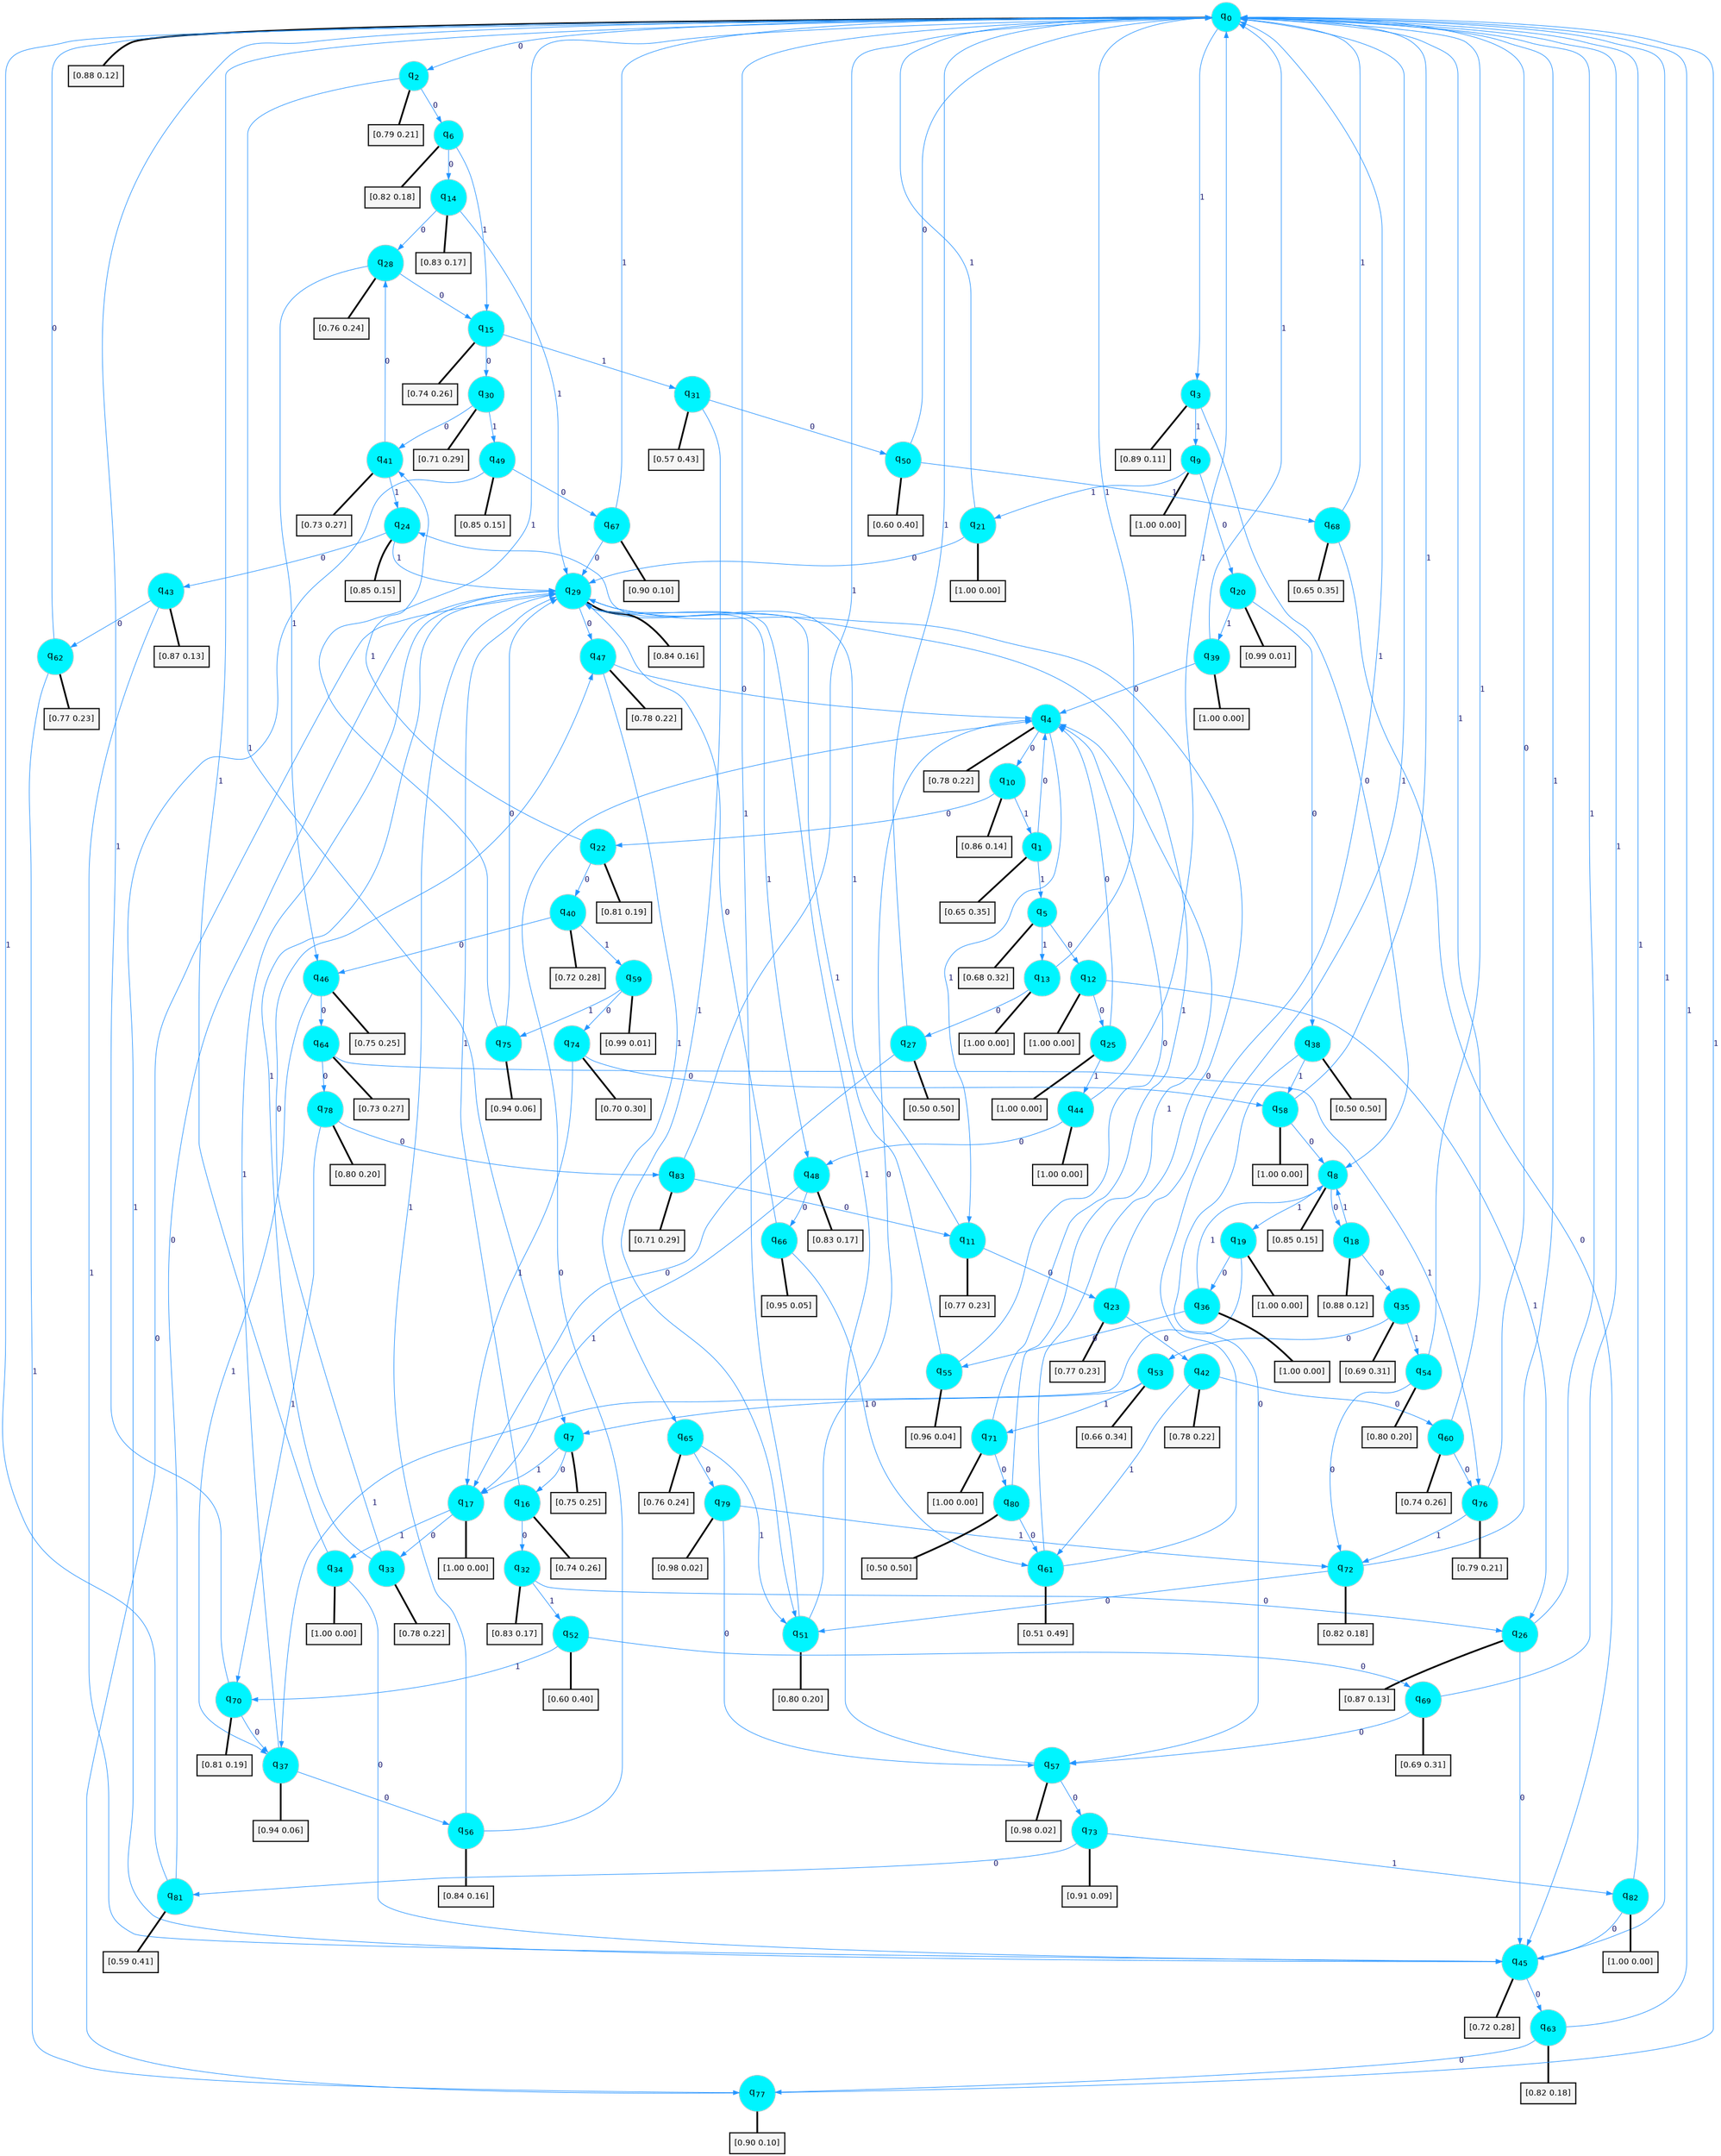 digraph G {
graph [
bgcolor=transparent, dpi=300, rankdir=TD, size="40,25"];
node [
color=gray, fillcolor=turquoise1, fontcolor=black, fontname=Helvetica, fontsize=16, fontweight=bold, shape=circle, style=filled];
edge [
arrowsize=1, color=dodgerblue1, fontcolor=midnightblue, fontname=courier, fontweight=bold, penwidth=1, style=solid, weight=20];
0[label=<q<SUB>0</SUB>>];
1[label=<q<SUB>1</SUB>>];
2[label=<q<SUB>2</SUB>>];
3[label=<q<SUB>3</SUB>>];
4[label=<q<SUB>4</SUB>>];
5[label=<q<SUB>5</SUB>>];
6[label=<q<SUB>6</SUB>>];
7[label=<q<SUB>7</SUB>>];
8[label=<q<SUB>8</SUB>>];
9[label=<q<SUB>9</SUB>>];
10[label=<q<SUB>10</SUB>>];
11[label=<q<SUB>11</SUB>>];
12[label=<q<SUB>12</SUB>>];
13[label=<q<SUB>13</SUB>>];
14[label=<q<SUB>14</SUB>>];
15[label=<q<SUB>15</SUB>>];
16[label=<q<SUB>16</SUB>>];
17[label=<q<SUB>17</SUB>>];
18[label=<q<SUB>18</SUB>>];
19[label=<q<SUB>19</SUB>>];
20[label=<q<SUB>20</SUB>>];
21[label=<q<SUB>21</SUB>>];
22[label=<q<SUB>22</SUB>>];
23[label=<q<SUB>23</SUB>>];
24[label=<q<SUB>24</SUB>>];
25[label=<q<SUB>25</SUB>>];
26[label=<q<SUB>26</SUB>>];
27[label=<q<SUB>27</SUB>>];
28[label=<q<SUB>28</SUB>>];
29[label=<q<SUB>29</SUB>>];
30[label=<q<SUB>30</SUB>>];
31[label=<q<SUB>31</SUB>>];
32[label=<q<SUB>32</SUB>>];
33[label=<q<SUB>33</SUB>>];
34[label=<q<SUB>34</SUB>>];
35[label=<q<SUB>35</SUB>>];
36[label=<q<SUB>36</SUB>>];
37[label=<q<SUB>37</SUB>>];
38[label=<q<SUB>38</SUB>>];
39[label=<q<SUB>39</SUB>>];
40[label=<q<SUB>40</SUB>>];
41[label=<q<SUB>41</SUB>>];
42[label=<q<SUB>42</SUB>>];
43[label=<q<SUB>43</SUB>>];
44[label=<q<SUB>44</SUB>>];
45[label=<q<SUB>45</SUB>>];
46[label=<q<SUB>46</SUB>>];
47[label=<q<SUB>47</SUB>>];
48[label=<q<SUB>48</SUB>>];
49[label=<q<SUB>49</SUB>>];
50[label=<q<SUB>50</SUB>>];
51[label=<q<SUB>51</SUB>>];
52[label=<q<SUB>52</SUB>>];
53[label=<q<SUB>53</SUB>>];
54[label=<q<SUB>54</SUB>>];
55[label=<q<SUB>55</SUB>>];
56[label=<q<SUB>56</SUB>>];
57[label=<q<SUB>57</SUB>>];
58[label=<q<SUB>58</SUB>>];
59[label=<q<SUB>59</SUB>>];
60[label=<q<SUB>60</SUB>>];
61[label=<q<SUB>61</SUB>>];
62[label=<q<SUB>62</SUB>>];
63[label=<q<SUB>63</SUB>>];
64[label=<q<SUB>64</SUB>>];
65[label=<q<SUB>65</SUB>>];
66[label=<q<SUB>66</SUB>>];
67[label=<q<SUB>67</SUB>>];
68[label=<q<SUB>68</SUB>>];
69[label=<q<SUB>69</SUB>>];
70[label=<q<SUB>70</SUB>>];
71[label=<q<SUB>71</SUB>>];
72[label=<q<SUB>72</SUB>>];
73[label=<q<SUB>73</SUB>>];
74[label=<q<SUB>74</SUB>>];
75[label=<q<SUB>75</SUB>>];
76[label=<q<SUB>76</SUB>>];
77[label=<q<SUB>77</SUB>>];
78[label=<q<SUB>78</SUB>>];
79[label=<q<SUB>79</SUB>>];
80[label=<q<SUB>80</SUB>>];
81[label=<q<SUB>81</SUB>>];
82[label=<q<SUB>82</SUB>>];
83[label=<q<SUB>83</SUB>>];
84[label="[0.88 0.12]", shape=box,fontcolor=black, fontname=Helvetica, fontsize=14, penwidth=2, fillcolor=whitesmoke,color=black];
85[label="[0.65 0.35]", shape=box,fontcolor=black, fontname=Helvetica, fontsize=14, penwidth=2, fillcolor=whitesmoke,color=black];
86[label="[0.79 0.21]", shape=box,fontcolor=black, fontname=Helvetica, fontsize=14, penwidth=2, fillcolor=whitesmoke,color=black];
87[label="[0.89 0.11]", shape=box,fontcolor=black, fontname=Helvetica, fontsize=14, penwidth=2, fillcolor=whitesmoke,color=black];
88[label="[0.78 0.22]", shape=box,fontcolor=black, fontname=Helvetica, fontsize=14, penwidth=2, fillcolor=whitesmoke,color=black];
89[label="[0.68 0.32]", shape=box,fontcolor=black, fontname=Helvetica, fontsize=14, penwidth=2, fillcolor=whitesmoke,color=black];
90[label="[0.82 0.18]", shape=box,fontcolor=black, fontname=Helvetica, fontsize=14, penwidth=2, fillcolor=whitesmoke,color=black];
91[label="[0.75 0.25]", shape=box,fontcolor=black, fontname=Helvetica, fontsize=14, penwidth=2, fillcolor=whitesmoke,color=black];
92[label="[0.85 0.15]", shape=box,fontcolor=black, fontname=Helvetica, fontsize=14, penwidth=2, fillcolor=whitesmoke,color=black];
93[label="[1.00 0.00]", shape=box,fontcolor=black, fontname=Helvetica, fontsize=14, penwidth=2, fillcolor=whitesmoke,color=black];
94[label="[0.86 0.14]", shape=box,fontcolor=black, fontname=Helvetica, fontsize=14, penwidth=2, fillcolor=whitesmoke,color=black];
95[label="[0.77 0.23]", shape=box,fontcolor=black, fontname=Helvetica, fontsize=14, penwidth=2, fillcolor=whitesmoke,color=black];
96[label="[1.00 0.00]", shape=box,fontcolor=black, fontname=Helvetica, fontsize=14, penwidth=2, fillcolor=whitesmoke,color=black];
97[label="[1.00 0.00]", shape=box,fontcolor=black, fontname=Helvetica, fontsize=14, penwidth=2, fillcolor=whitesmoke,color=black];
98[label="[0.83 0.17]", shape=box,fontcolor=black, fontname=Helvetica, fontsize=14, penwidth=2, fillcolor=whitesmoke,color=black];
99[label="[0.74 0.26]", shape=box,fontcolor=black, fontname=Helvetica, fontsize=14, penwidth=2, fillcolor=whitesmoke,color=black];
100[label="[0.74 0.26]", shape=box,fontcolor=black, fontname=Helvetica, fontsize=14, penwidth=2, fillcolor=whitesmoke,color=black];
101[label="[1.00 0.00]", shape=box,fontcolor=black, fontname=Helvetica, fontsize=14, penwidth=2, fillcolor=whitesmoke,color=black];
102[label="[0.88 0.12]", shape=box,fontcolor=black, fontname=Helvetica, fontsize=14, penwidth=2, fillcolor=whitesmoke,color=black];
103[label="[1.00 0.00]", shape=box,fontcolor=black, fontname=Helvetica, fontsize=14, penwidth=2, fillcolor=whitesmoke,color=black];
104[label="[0.99 0.01]", shape=box,fontcolor=black, fontname=Helvetica, fontsize=14, penwidth=2, fillcolor=whitesmoke,color=black];
105[label="[1.00 0.00]", shape=box,fontcolor=black, fontname=Helvetica, fontsize=14, penwidth=2, fillcolor=whitesmoke,color=black];
106[label="[0.81 0.19]", shape=box,fontcolor=black, fontname=Helvetica, fontsize=14, penwidth=2, fillcolor=whitesmoke,color=black];
107[label="[0.77 0.23]", shape=box,fontcolor=black, fontname=Helvetica, fontsize=14, penwidth=2, fillcolor=whitesmoke,color=black];
108[label="[0.85 0.15]", shape=box,fontcolor=black, fontname=Helvetica, fontsize=14, penwidth=2, fillcolor=whitesmoke,color=black];
109[label="[1.00 0.00]", shape=box,fontcolor=black, fontname=Helvetica, fontsize=14, penwidth=2, fillcolor=whitesmoke,color=black];
110[label="[0.87 0.13]", shape=box,fontcolor=black, fontname=Helvetica, fontsize=14, penwidth=2, fillcolor=whitesmoke,color=black];
111[label="[0.50 0.50]", shape=box,fontcolor=black, fontname=Helvetica, fontsize=14, penwidth=2, fillcolor=whitesmoke,color=black];
112[label="[0.76 0.24]", shape=box,fontcolor=black, fontname=Helvetica, fontsize=14, penwidth=2, fillcolor=whitesmoke,color=black];
113[label="[0.84 0.16]", shape=box,fontcolor=black, fontname=Helvetica, fontsize=14, penwidth=2, fillcolor=whitesmoke,color=black];
114[label="[0.71 0.29]", shape=box,fontcolor=black, fontname=Helvetica, fontsize=14, penwidth=2, fillcolor=whitesmoke,color=black];
115[label="[0.57 0.43]", shape=box,fontcolor=black, fontname=Helvetica, fontsize=14, penwidth=2, fillcolor=whitesmoke,color=black];
116[label="[0.83 0.17]", shape=box,fontcolor=black, fontname=Helvetica, fontsize=14, penwidth=2, fillcolor=whitesmoke,color=black];
117[label="[0.78 0.22]", shape=box,fontcolor=black, fontname=Helvetica, fontsize=14, penwidth=2, fillcolor=whitesmoke,color=black];
118[label="[1.00 0.00]", shape=box,fontcolor=black, fontname=Helvetica, fontsize=14, penwidth=2, fillcolor=whitesmoke,color=black];
119[label="[0.69 0.31]", shape=box,fontcolor=black, fontname=Helvetica, fontsize=14, penwidth=2, fillcolor=whitesmoke,color=black];
120[label="[1.00 0.00]", shape=box,fontcolor=black, fontname=Helvetica, fontsize=14, penwidth=2, fillcolor=whitesmoke,color=black];
121[label="[0.94 0.06]", shape=box,fontcolor=black, fontname=Helvetica, fontsize=14, penwidth=2, fillcolor=whitesmoke,color=black];
122[label="[0.50 0.50]", shape=box,fontcolor=black, fontname=Helvetica, fontsize=14, penwidth=2, fillcolor=whitesmoke,color=black];
123[label="[1.00 0.00]", shape=box,fontcolor=black, fontname=Helvetica, fontsize=14, penwidth=2, fillcolor=whitesmoke,color=black];
124[label="[0.72 0.28]", shape=box,fontcolor=black, fontname=Helvetica, fontsize=14, penwidth=2, fillcolor=whitesmoke,color=black];
125[label="[0.73 0.27]", shape=box,fontcolor=black, fontname=Helvetica, fontsize=14, penwidth=2, fillcolor=whitesmoke,color=black];
126[label="[0.78 0.22]", shape=box,fontcolor=black, fontname=Helvetica, fontsize=14, penwidth=2, fillcolor=whitesmoke,color=black];
127[label="[0.87 0.13]", shape=box,fontcolor=black, fontname=Helvetica, fontsize=14, penwidth=2, fillcolor=whitesmoke,color=black];
128[label="[1.00 0.00]", shape=box,fontcolor=black, fontname=Helvetica, fontsize=14, penwidth=2, fillcolor=whitesmoke,color=black];
129[label="[0.72 0.28]", shape=box,fontcolor=black, fontname=Helvetica, fontsize=14, penwidth=2, fillcolor=whitesmoke,color=black];
130[label="[0.75 0.25]", shape=box,fontcolor=black, fontname=Helvetica, fontsize=14, penwidth=2, fillcolor=whitesmoke,color=black];
131[label="[0.78 0.22]", shape=box,fontcolor=black, fontname=Helvetica, fontsize=14, penwidth=2, fillcolor=whitesmoke,color=black];
132[label="[0.83 0.17]", shape=box,fontcolor=black, fontname=Helvetica, fontsize=14, penwidth=2, fillcolor=whitesmoke,color=black];
133[label="[0.85 0.15]", shape=box,fontcolor=black, fontname=Helvetica, fontsize=14, penwidth=2, fillcolor=whitesmoke,color=black];
134[label="[0.60 0.40]", shape=box,fontcolor=black, fontname=Helvetica, fontsize=14, penwidth=2, fillcolor=whitesmoke,color=black];
135[label="[0.80 0.20]", shape=box,fontcolor=black, fontname=Helvetica, fontsize=14, penwidth=2, fillcolor=whitesmoke,color=black];
136[label="[0.60 0.40]", shape=box,fontcolor=black, fontname=Helvetica, fontsize=14, penwidth=2, fillcolor=whitesmoke,color=black];
137[label="[0.66 0.34]", shape=box,fontcolor=black, fontname=Helvetica, fontsize=14, penwidth=2, fillcolor=whitesmoke,color=black];
138[label="[0.80 0.20]", shape=box,fontcolor=black, fontname=Helvetica, fontsize=14, penwidth=2, fillcolor=whitesmoke,color=black];
139[label="[0.96 0.04]", shape=box,fontcolor=black, fontname=Helvetica, fontsize=14, penwidth=2, fillcolor=whitesmoke,color=black];
140[label="[0.84 0.16]", shape=box,fontcolor=black, fontname=Helvetica, fontsize=14, penwidth=2, fillcolor=whitesmoke,color=black];
141[label="[0.98 0.02]", shape=box,fontcolor=black, fontname=Helvetica, fontsize=14, penwidth=2, fillcolor=whitesmoke,color=black];
142[label="[1.00 0.00]", shape=box,fontcolor=black, fontname=Helvetica, fontsize=14, penwidth=2, fillcolor=whitesmoke,color=black];
143[label="[0.99 0.01]", shape=box,fontcolor=black, fontname=Helvetica, fontsize=14, penwidth=2, fillcolor=whitesmoke,color=black];
144[label="[0.74 0.26]", shape=box,fontcolor=black, fontname=Helvetica, fontsize=14, penwidth=2, fillcolor=whitesmoke,color=black];
145[label="[0.51 0.49]", shape=box,fontcolor=black, fontname=Helvetica, fontsize=14, penwidth=2, fillcolor=whitesmoke,color=black];
146[label="[0.77 0.23]", shape=box,fontcolor=black, fontname=Helvetica, fontsize=14, penwidth=2, fillcolor=whitesmoke,color=black];
147[label="[0.82 0.18]", shape=box,fontcolor=black, fontname=Helvetica, fontsize=14, penwidth=2, fillcolor=whitesmoke,color=black];
148[label="[0.73 0.27]", shape=box,fontcolor=black, fontname=Helvetica, fontsize=14, penwidth=2, fillcolor=whitesmoke,color=black];
149[label="[0.76 0.24]", shape=box,fontcolor=black, fontname=Helvetica, fontsize=14, penwidth=2, fillcolor=whitesmoke,color=black];
150[label="[0.95 0.05]", shape=box,fontcolor=black, fontname=Helvetica, fontsize=14, penwidth=2, fillcolor=whitesmoke,color=black];
151[label="[0.90 0.10]", shape=box,fontcolor=black, fontname=Helvetica, fontsize=14, penwidth=2, fillcolor=whitesmoke,color=black];
152[label="[0.65 0.35]", shape=box,fontcolor=black, fontname=Helvetica, fontsize=14, penwidth=2, fillcolor=whitesmoke,color=black];
153[label="[0.69 0.31]", shape=box,fontcolor=black, fontname=Helvetica, fontsize=14, penwidth=2, fillcolor=whitesmoke,color=black];
154[label="[0.81 0.19]", shape=box,fontcolor=black, fontname=Helvetica, fontsize=14, penwidth=2, fillcolor=whitesmoke,color=black];
155[label="[1.00 0.00]", shape=box,fontcolor=black, fontname=Helvetica, fontsize=14, penwidth=2, fillcolor=whitesmoke,color=black];
156[label="[0.82 0.18]", shape=box,fontcolor=black, fontname=Helvetica, fontsize=14, penwidth=2, fillcolor=whitesmoke,color=black];
157[label="[0.91 0.09]", shape=box,fontcolor=black, fontname=Helvetica, fontsize=14, penwidth=2, fillcolor=whitesmoke,color=black];
158[label="[0.70 0.30]", shape=box,fontcolor=black, fontname=Helvetica, fontsize=14, penwidth=2, fillcolor=whitesmoke,color=black];
159[label="[0.94 0.06]", shape=box,fontcolor=black, fontname=Helvetica, fontsize=14, penwidth=2, fillcolor=whitesmoke,color=black];
160[label="[0.79 0.21]", shape=box,fontcolor=black, fontname=Helvetica, fontsize=14, penwidth=2, fillcolor=whitesmoke,color=black];
161[label="[0.90 0.10]", shape=box,fontcolor=black, fontname=Helvetica, fontsize=14, penwidth=2, fillcolor=whitesmoke,color=black];
162[label="[0.80 0.20]", shape=box,fontcolor=black, fontname=Helvetica, fontsize=14, penwidth=2, fillcolor=whitesmoke,color=black];
163[label="[0.98 0.02]", shape=box,fontcolor=black, fontname=Helvetica, fontsize=14, penwidth=2, fillcolor=whitesmoke,color=black];
164[label="[0.50 0.50]", shape=box,fontcolor=black, fontname=Helvetica, fontsize=14, penwidth=2, fillcolor=whitesmoke,color=black];
165[label="[0.59 0.41]", shape=box,fontcolor=black, fontname=Helvetica, fontsize=14, penwidth=2, fillcolor=whitesmoke,color=black];
166[label="[1.00 0.00]", shape=box,fontcolor=black, fontname=Helvetica, fontsize=14, penwidth=2, fillcolor=whitesmoke,color=black];
167[label="[0.71 0.29]", shape=box,fontcolor=black, fontname=Helvetica, fontsize=14, penwidth=2, fillcolor=whitesmoke,color=black];
0->2 [label=0];
0->3 [label=1];
0->84 [arrowhead=none, penwidth=3,color=black];
1->4 [label=0];
1->5 [label=1];
1->85 [arrowhead=none, penwidth=3,color=black];
2->6 [label=0];
2->7 [label=1];
2->86 [arrowhead=none, penwidth=3,color=black];
3->8 [label=0];
3->9 [label=1];
3->87 [arrowhead=none, penwidth=3,color=black];
4->10 [label=0];
4->11 [label=1];
4->88 [arrowhead=none, penwidth=3,color=black];
5->12 [label=0];
5->13 [label=1];
5->89 [arrowhead=none, penwidth=3,color=black];
6->14 [label=0];
6->15 [label=1];
6->90 [arrowhead=none, penwidth=3,color=black];
7->16 [label=0];
7->17 [label=1];
7->91 [arrowhead=none, penwidth=3,color=black];
8->18 [label=0];
8->19 [label=1];
8->92 [arrowhead=none, penwidth=3,color=black];
9->20 [label=0];
9->21 [label=1];
9->93 [arrowhead=none, penwidth=3,color=black];
10->22 [label=0];
10->1 [label=1];
10->94 [arrowhead=none, penwidth=3,color=black];
11->23 [label=0];
11->24 [label=1];
11->95 [arrowhead=none, penwidth=3,color=black];
12->25 [label=0];
12->26 [label=1];
12->96 [arrowhead=none, penwidth=3,color=black];
13->27 [label=0];
13->0 [label=1];
13->97 [arrowhead=none, penwidth=3,color=black];
14->28 [label=0];
14->29 [label=1];
14->98 [arrowhead=none, penwidth=3,color=black];
15->30 [label=0];
15->31 [label=1];
15->99 [arrowhead=none, penwidth=3,color=black];
16->32 [label=0];
16->29 [label=1];
16->100 [arrowhead=none, penwidth=3,color=black];
17->33 [label=0];
17->34 [label=1];
17->101 [arrowhead=none, penwidth=3,color=black];
18->35 [label=0];
18->8 [label=1];
18->102 [arrowhead=none, penwidth=3,color=black];
19->36 [label=0];
19->37 [label=1];
19->103 [arrowhead=none, penwidth=3,color=black];
20->38 [label=0];
20->39 [label=1];
20->104 [arrowhead=none, penwidth=3,color=black];
21->29 [label=0];
21->0 [label=1];
21->105 [arrowhead=none, penwidth=3,color=black];
22->40 [label=0];
22->41 [label=1];
22->106 [arrowhead=none, penwidth=3,color=black];
23->42 [label=0];
23->0 [label=1];
23->107 [arrowhead=none, penwidth=3,color=black];
24->43 [label=0];
24->29 [label=1];
24->108 [arrowhead=none, penwidth=3,color=black];
25->4 [label=0];
25->44 [label=1];
25->109 [arrowhead=none, penwidth=3,color=black];
26->45 [label=0];
26->0 [label=1];
26->110 [arrowhead=none, penwidth=3,color=black];
27->17 [label=0];
27->0 [label=1];
27->111 [arrowhead=none, penwidth=3,color=black];
28->15 [label=0];
28->46 [label=1];
28->112 [arrowhead=none, penwidth=3,color=black];
29->47 [label=0];
29->48 [label=1];
29->113 [arrowhead=none, penwidth=3,color=black];
30->41 [label=0];
30->49 [label=1];
30->114 [arrowhead=none, penwidth=3,color=black];
31->50 [label=0];
31->51 [label=1];
31->115 [arrowhead=none, penwidth=3,color=black];
32->26 [label=0];
32->52 [label=1];
32->116 [arrowhead=none, penwidth=3,color=black];
33->47 [label=0];
33->29 [label=1];
33->117 [arrowhead=none, penwidth=3,color=black];
34->45 [label=0];
34->0 [label=1];
34->118 [arrowhead=none, penwidth=3,color=black];
35->53 [label=0];
35->54 [label=1];
35->119 [arrowhead=none, penwidth=3,color=black];
36->55 [label=0];
36->8 [label=1];
36->120 [arrowhead=none, penwidth=3,color=black];
37->56 [label=0];
37->29 [label=1];
37->121 [arrowhead=none, penwidth=3,color=black];
38->57 [label=0];
38->58 [label=1];
38->122 [arrowhead=none, penwidth=3,color=black];
39->4 [label=0];
39->0 [label=1];
39->123 [arrowhead=none, penwidth=3,color=black];
40->46 [label=0];
40->59 [label=1];
40->124 [arrowhead=none, penwidth=3,color=black];
41->28 [label=0];
41->24 [label=1];
41->125 [arrowhead=none, penwidth=3,color=black];
42->60 [label=0];
42->61 [label=1];
42->126 [arrowhead=none, penwidth=3,color=black];
43->62 [label=0];
43->45 [label=1];
43->127 [arrowhead=none, penwidth=3,color=black];
44->48 [label=0];
44->0 [label=1];
44->128 [arrowhead=none, penwidth=3,color=black];
45->63 [label=0];
45->0 [label=1];
45->129 [arrowhead=none, penwidth=3,color=black];
46->64 [label=0];
46->37 [label=1];
46->130 [arrowhead=none, penwidth=3,color=black];
47->4 [label=0];
47->65 [label=1];
47->131 [arrowhead=none, penwidth=3,color=black];
48->66 [label=0];
48->17 [label=1];
48->132 [arrowhead=none, penwidth=3,color=black];
49->67 [label=0];
49->45 [label=1];
49->133 [arrowhead=none, penwidth=3,color=black];
50->0 [label=0];
50->68 [label=1];
50->134 [arrowhead=none, penwidth=3,color=black];
51->4 [label=0];
51->0 [label=1];
51->135 [arrowhead=none, penwidth=3,color=black];
52->69 [label=0];
52->70 [label=1];
52->136 [arrowhead=none, penwidth=3,color=black];
53->7 [label=0];
53->71 [label=1];
53->137 [arrowhead=none, penwidth=3,color=black];
54->72 [label=0];
54->0 [label=1];
54->138 [arrowhead=none, penwidth=3,color=black];
55->4 [label=0];
55->29 [label=1];
55->139 [arrowhead=none, penwidth=3,color=black];
56->4 [label=0];
56->29 [label=1];
56->140 [arrowhead=none, penwidth=3,color=black];
57->73 [label=0];
57->29 [label=1];
57->141 [arrowhead=none, penwidth=3,color=black];
58->8 [label=0];
58->0 [label=1];
58->142 [arrowhead=none, penwidth=3,color=black];
59->74 [label=0];
59->75 [label=1];
59->143 [arrowhead=none, penwidth=3,color=black];
60->76 [label=0];
60->0 [label=1];
60->144 [arrowhead=none, penwidth=3,color=black];
61->29 [label=0];
61->0 [label=1];
61->145 [arrowhead=none, penwidth=3,color=black];
62->0 [label=0];
62->77 [label=1];
62->146 [arrowhead=none, penwidth=3,color=black];
63->77 [label=0];
63->0 [label=1];
63->147 [arrowhead=none, penwidth=3,color=black];
64->78 [label=0];
64->76 [label=1];
64->148 [arrowhead=none, penwidth=3,color=black];
65->79 [label=0];
65->51 [label=1];
65->149 [arrowhead=none, penwidth=3,color=black];
66->29 [label=0];
66->61 [label=1];
66->150 [arrowhead=none, penwidth=3,color=black];
67->29 [label=0];
67->0 [label=1];
67->151 [arrowhead=none, penwidth=3,color=black];
68->45 [label=0];
68->0 [label=1];
68->152 [arrowhead=none, penwidth=3,color=black];
69->57 [label=0];
69->0 [label=1];
69->153 [arrowhead=none, penwidth=3,color=black];
70->37 [label=0];
70->0 [label=1];
70->154 [arrowhead=none, penwidth=3,color=black];
71->80 [label=0];
71->29 [label=1];
71->155 [arrowhead=none, penwidth=3,color=black];
72->51 [label=0];
72->0 [label=1];
72->156 [arrowhead=none, penwidth=3,color=black];
73->81 [label=0];
73->82 [label=1];
73->157 [arrowhead=none, penwidth=3,color=black];
74->58 [label=0];
74->17 [label=1];
74->158 [arrowhead=none, penwidth=3,color=black];
75->29 [label=0];
75->0 [label=1];
75->159 [arrowhead=none, penwidth=3,color=black];
76->0 [label=0];
76->72 [label=1];
76->160 [arrowhead=none, penwidth=3,color=black];
77->29 [label=0];
77->0 [label=1];
77->161 [arrowhead=none, penwidth=3,color=black];
78->83 [label=0];
78->70 [label=1];
78->162 [arrowhead=none, penwidth=3,color=black];
79->57 [label=0];
79->72 [label=1];
79->163 [arrowhead=none, penwidth=3,color=black];
80->61 [label=0];
80->4 [label=1];
80->164 [arrowhead=none, penwidth=3,color=black];
81->29 [label=0];
81->0 [label=1];
81->165 [arrowhead=none, penwidth=3,color=black];
82->45 [label=0];
82->0 [label=1];
82->166 [arrowhead=none, penwidth=3,color=black];
83->11 [label=0];
83->0 [label=1];
83->167 [arrowhead=none, penwidth=3,color=black];
}
